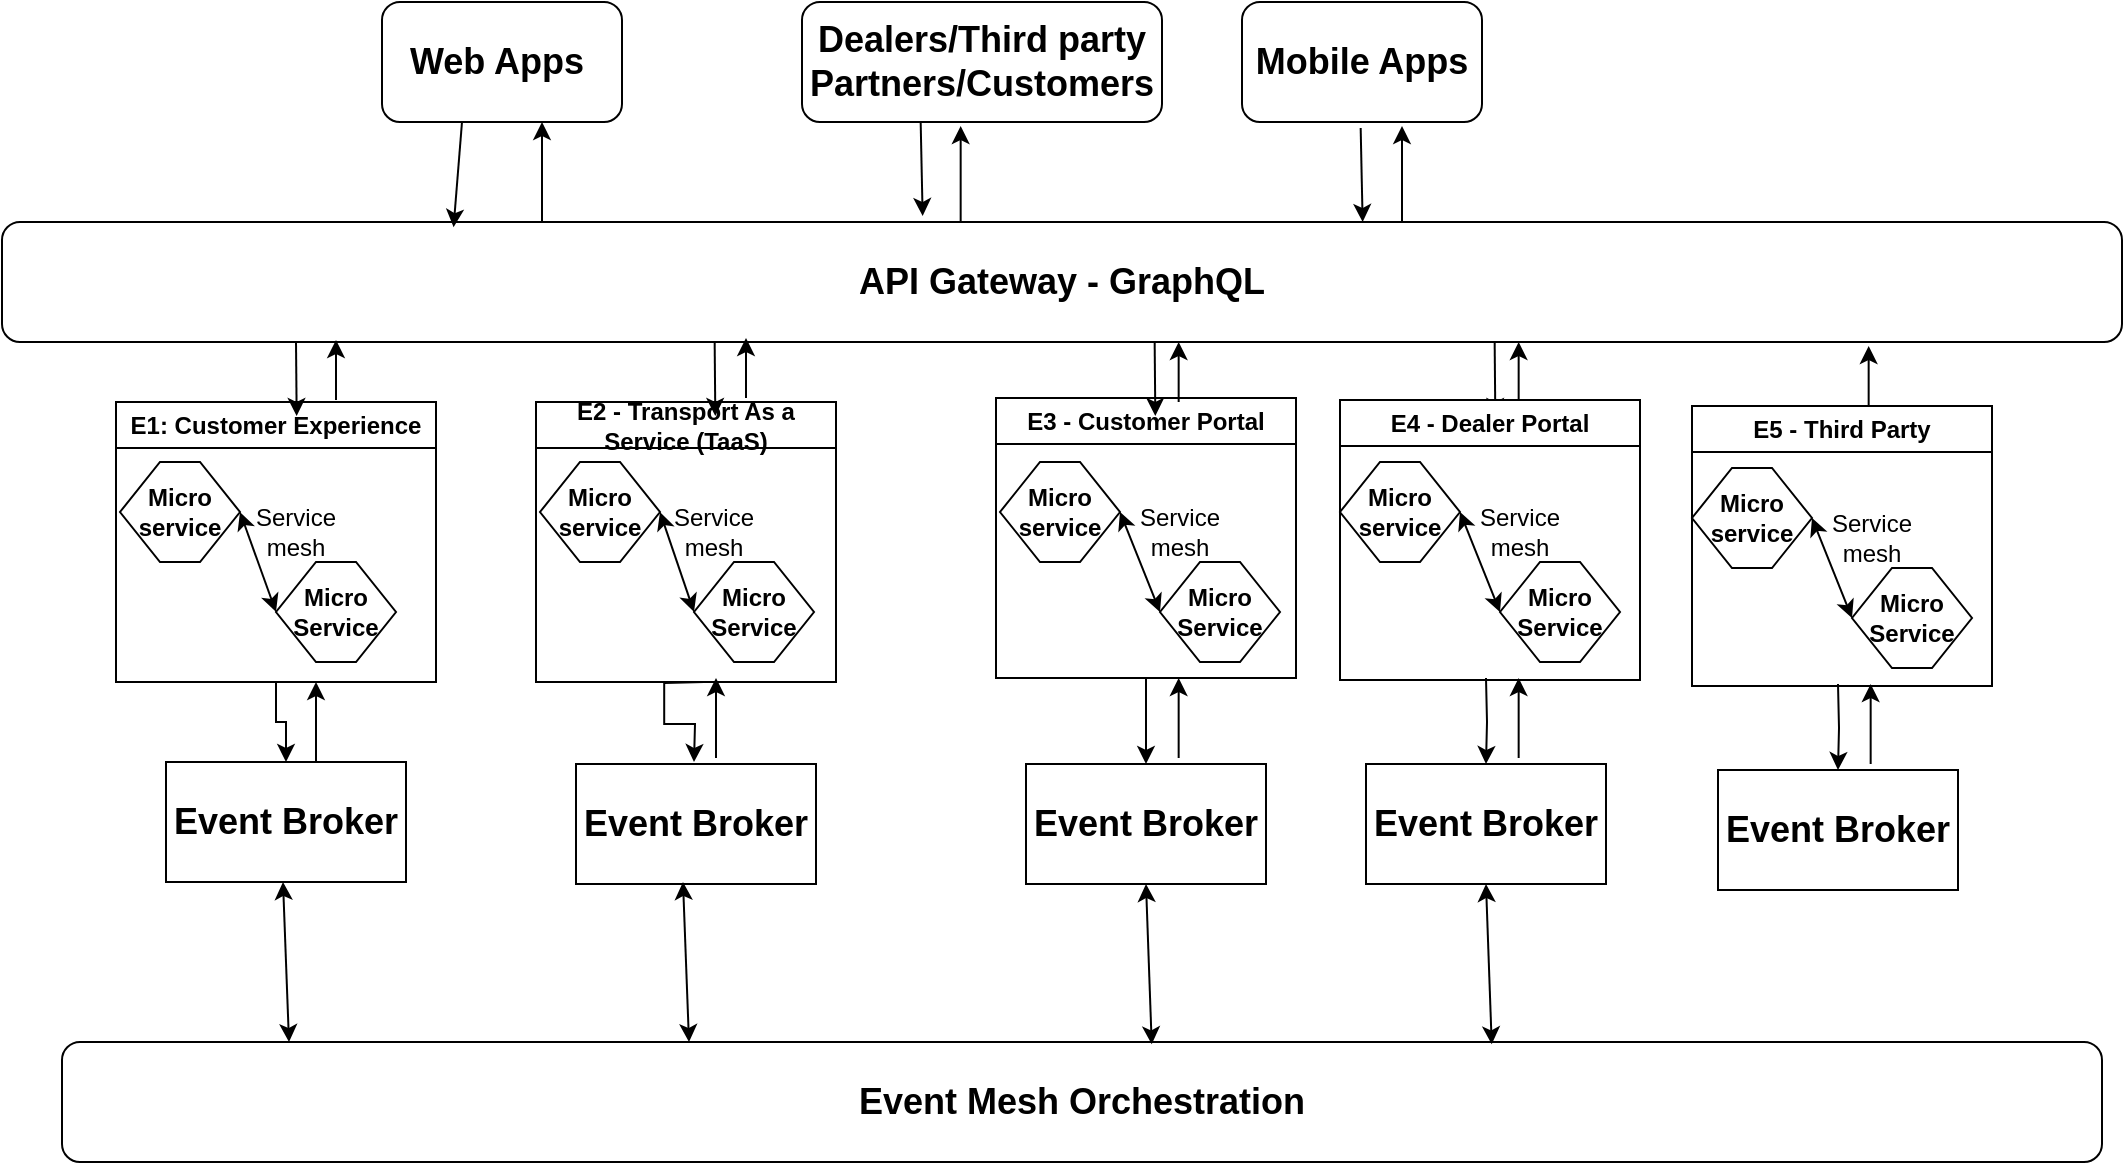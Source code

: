 <mxfile version="20.6.2" type="github">
  <diagram name="Page-1" id="1HI9dfpJcafJoC80jGmo">
    <mxGraphModel dx="2057" dy="452" grid="1" gridSize="10" guides="1" tooltips="1" connect="1" arrows="1" fold="1" page="1" pageScale="1" pageWidth="850" pageHeight="1100" math="0" shadow="0">
      <root>
        <mxCell id="0" />
        <mxCell id="1" parent="0" />
        <mxCell id="b9gszXVMno1NXKM0P90B-1" value="&lt;b&gt;&lt;font style=&quot;font-size: 18px;&quot;&gt;API Gateway - GraphQL&lt;/font&gt;&lt;/b&gt;" style="rounded=1;whiteSpace=wrap;html=1;" parent="1" vertex="1">
          <mxGeometry x="-50" y="170" width="1060" height="60" as="geometry" />
        </mxCell>
        <mxCell id="b9gszXVMno1NXKM0P90B-2" value="&lt;b&gt;&lt;font style=&quot;font-size: 18px;&quot;&gt;Web Apps&amp;nbsp;&lt;/font&gt;&lt;/b&gt;" style="rounded=1;whiteSpace=wrap;html=1;" parent="1" vertex="1">
          <mxGeometry x="140" y="60" width="120" height="60" as="geometry" />
        </mxCell>
        <mxCell id="b9gszXVMno1NXKM0P90B-3" value="&lt;font style=&quot;font-size: 18px;&quot;&gt;&lt;b&gt;Dealers/Third party Partners/Customers&lt;/b&gt;&lt;/font&gt;" style="rounded=1;whiteSpace=wrap;html=1;" parent="1" vertex="1">
          <mxGeometry x="350" y="60" width="180" height="60" as="geometry" />
        </mxCell>
        <mxCell id="b9gszXVMno1NXKM0P90B-4" value="&lt;b&gt;&lt;font style=&quot;font-size: 18px;&quot;&gt;Mobile Apps&lt;/font&gt;&lt;/b&gt;" style="rounded=1;whiteSpace=wrap;html=1;" parent="1" vertex="1">
          <mxGeometry x="570" y="60" width="120" height="60" as="geometry" />
        </mxCell>
        <mxCell id="b9gszXVMno1NXKM0P90B-5" value="" style="edgeStyle=orthogonalEdgeStyle;rounded=0;orthogonalLoop=1;jettySize=auto;html=1;" parent="1" source="b9gszXVMno1NXKM0P90B-6" target="b9gszXVMno1NXKM0P90B-16" edge="1">
          <mxGeometry relative="1" as="geometry" />
        </mxCell>
        <mxCell id="b9gszXVMno1NXKM0P90B-6" value="E1: Customer Experience" style="swimlane;whiteSpace=wrap;html=1;" parent="1" vertex="1">
          <mxGeometry x="7" y="260" width="160" height="140" as="geometry" />
        </mxCell>
        <mxCell id="b9gszXVMno1NXKM0P90B-7" value="&lt;b&gt;Micro&lt;br&gt;service&lt;/b&gt;" style="shape=hexagon;perimeter=hexagonPerimeter2;whiteSpace=wrap;html=1;fixedSize=1;" parent="b9gszXVMno1NXKM0P90B-6" vertex="1">
          <mxGeometry x="2" y="30" width="60" height="50" as="geometry" />
        </mxCell>
        <mxCell id="b9gszXVMno1NXKM0P90B-8" value="&lt;b&gt;Micro&lt;br&gt;Service&lt;/b&gt;" style="shape=hexagon;perimeter=hexagonPerimeter2;whiteSpace=wrap;html=1;fixedSize=1;" parent="b9gszXVMno1NXKM0P90B-6" vertex="1">
          <mxGeometry x="80" y="80" width="60" height="50" as="geometry" />
        </mxCell>
        <mxCell id="b9gszXVMno1NXKM0P90B-9" value="" style="endArrow=classic;startArrow=classic;html=1;rounded=0;exitX=1;exitY=0.5;exitDx=0;exitDy=0;entryX=0;entryY=0.5;entryDx=0;entryDy=0;" parent="b9gszXVMno1NXKM0P90B-6" source="b9gszXVMno1NXKM0P90B-7" target="b9gszXVMno1NXKM0P90B-8" edge="1">
          <mxGeometry width="50" height="50" relative="1" as="geometry">
            <mxPoint x="70" y="50" as="sourcePoint" />
            <mxPoint x="80" y="90" as="targetPoint" />
          </mxGeometry>
        </mxCell>
        <mxCell id="b9gszXVMno1NXKM0P90B-10" value="Service mesh" style="text;html=1;strokeColor=none;fillColor=none;align=center;verticalAlign=middle;whiteSpace=wrap;rounded=0;" parent="b9gszXVMno1NXKM0P90B-6" vertex="1">
          <mxGeometry x="60" y="50" width="60" height="30" as="geometry" />
        </mxCell>
        <mxCell id="b9gszXVMno1NXKM0P90B-11" value="" style="edgeStyle=orthogonalEdgeStyle;rounded=0;orthogonalLoop=1;jettySize=auto;html=1;" parent="1" edge="1">
          <mxGeometry relative="1" as="geometry">
            <mxPoint x="301.067" y="400" as="sourcePoint" />
            <mxPoint x="296" y="440" as="targetPoint" />
          </mxGeometry>
        </mxCell>
        <mxCell id="b9gszXVMno1NXKM0P90B-12" value="E2 - Transport As a Service (TaaS)" style="swimlane;whiteSpace=wrap;html=1;" parent="1" vertex="1">
          <mxGeometry x="217" y="260" width="150" height="140" as="geometry" />
        </mxCell>
        <mxCell id="b9gszXVMno1NXKM0P90B-13" value="" style="edgeStyle=orthogonalEdgeStyle;rounded=0;orthogonalLoop=1;jettySize=auto;html=1;" parent="1" source="b9gszXVMno1NXKM0P90B-14" target="b9gszXVMno1NXKM0P90B-18" edge="1">
          <mxGeometry relative="1" as="geometry" />
        </mxCell>
        <mxCell id="b9gszXVMno1NXKM0P90B-14" value="E3 - Customer Portal" style="swimlane;whiteSpace=wrap;html=1;" parent="1" vertex="1">
          <mxGeometry x="447" y="258" width="150" height="140" as="geometry" />
        </mxCell>
        <mxCell id="b9gszXVMno1NXKM0P90B-15" value="&lt;b&gt;&lt;font style=&quot;font-size: 18px;&quot;&gt;Event Mesh Orchestration&lt;/font&gt;&lt;/b&gt;" style="rounded=1;whiteSpace=wrap;html=1;" parent="1" vertex="1">
          <mxGeometry x="-20" y="580" width="1020" height="60" as="geometry" />
        </mxCell>
        <mxCell id="b9gszXVMno1NXKM0P90B-16" value="&lt;b&gt;&lt;font style=&quot;font-size: 18px;&quot;&gt;Event Broker&lt;/font&gt;&lt;/b&gt;" style="rounded=0;whiteSpace=wrap;html=1;" parent="1" vertex="1">
          <mxGeometry x="32" y="440" width="120" height="60" as="geometry" />
        </mxCell>
        <mxCell id="b9gszXVMno1NXKM0P90B-17" value="&lt;b&gt;&lt;font style=&quot;font-size: 18px;&quot;&gt;Event Broker&lt;/font&gt;&lt;/b&gt;" style="rounded=0;whiteSpace=wrap;html=1;" parent="1" vertex="1">
          <mxGeometry x="237" y="441" width="120" height="60" as="geometry" />
        </mxCell>
        <mxCell id="b9gszXVMno1NXKM0P90B-18" value="&lt;b&gt;&lt;font style=&quot;font-size: 18px;&quot;&gt;Event Broker&lt;/font&gt;&lt;/b&gt;" style="rounded=0;whiteSpace=wrap;html=1;" parent="1" vertex="1">
          <mxGeometry x="462" y="441" width="120" height="60" as="geometry" />
        </mxCell>
        <mxCell id="b9gszXVMno1NXKM0P90B-19" value="" style="endArrow=classic;html=1;rounded=0;entryX=0.213;entryY=0.043;entryDx=0;entryDy=0;entryPerimeter=0;" parent="1" target="b9gszXVMno1NXKM0P90B-1" edge="1">
          <mxGeometry width="50" height="50" relative="1" as="geometry">
            <mxPoint x="180" y="120" as="sourcePoint" />
            <mxPoint x="170" y="180.78" as="targetPoint" />
          </mxGeometry>
        </mxCell>
        <mxCell id="b9gszXVMno1NXKM0P90B-20" value="" style="endArrow=classic;html=1;rounded=0;exitX=0.5;exitY=1;exitDx=0;exitDy=0;entryX=0.138;entryY=-0.043;entryDx=0;entryDy=0;entryPerimeter=0;" parent="1" edge="1">
          <mxGeometry width="50" height="50" relative="1" as="geometry">
            <mxPoint x="409.33" y="120" as="sourcePoint" />
            <mxPoint x="410.33" y="167" as="targetPoint" />
          </mxGeometry>
        </mxCell>
        <mxCell id="b9gszXVMno1NXKM0P90B-21" value="" style="endArrow=classic;html=1;rounded=0;exitX=0.5;exitY=1;exitDx=0;exitDy=0;entryX=0.138;entryY=-0.043;entryDx=0;entryDy=0;entryPerimeter=0;" parent="1" edge="1">
          <mxGeometry width="50" height="50" relative="1" as="geometry">
            <mxPoint x="629.33" y="123" as="sourcePoint" />
            <mxPoint x="630.33" y="170" as="targetPoint" />
          </mxGeometry>
        </mxCell>
        <mxCell id="b9gszXVMno1NXKM0P90B-22" value="" style="endArrow=classic;html=1;rounded=0;entryX=0.138;entryY=-0.043;entryDx=0;entryDy=0;entryPerimeter=0;" parent="1" edge="1">
          <mxGeometry width="50" height="50" relative="1" as="geometry">
            <mxPoint x="97" y="230" as="sourcePoint" />
            <mxPoint x="97.33" y="267" as="targetPoint" />
          </mxGeometry>
        </mxCell>
        <mxCell id="b9gszXVMno1NXKM0P90B-23" value="" style="endArrow=classic;html=1;rounded=0;entryX=0.138;entryY=-0.043;entryDx=0;entryDy=0;entryPerimeter=0;" parent="1" edge="1">
          <mxGeometry width="50" height="50" relative="1" as="geometry">
            <mxPoint x="306.33" y="230" as="sourcePoint" />
            <mxPoint x="306.66" y="267" as="targetPoint" />
          </mxGeometry>
        </mxCell>
        <mxCell id="b9gszXVMno1NXKM0P90B-24" value="" style="endArrow=classic;html=1;rounded=0;entryX=0.138;entryY=-0.043;entryDx=0;entryDy=0;entryPerimeter=0;" parent="1" edge="1">
          <mxGeometry width="50" height="50" relative="1" as="geometry">
            <mxPoint x="526.33" y="230" as="sourcePoint" />
            <mxPoint x="526.66" y="267" as="targetPoint" />
          </mxGeometry>
        </mxCell>
        <mxCell id="b9gszXVMno1NXKM0P90B-25" value="" style="endArrow=classic;html=1;rounded=0;entryX=0.178;entryY=-0.016;entryDx=0;entryDy=0;entryPerimeter=0;" parent="1" edge="1">
          <mxGeometry width="50" height="50" relative="1" as="geometry">
            <mxPoint x="220" y="170" as="sourcePoint" />
            <mxPoint x="220" y="120" as="targetPoint" />
          </mxGeometry>
        </mxCell>
        <mxCell id="b9gszXVMno1NXKM0P90B-26" value="" style="endArrow=classic;html=1;rounded=0;entryX=0.178;entryY=-0.016;entryDx=0;entryDy=0;entryPerimeter=0;exitX=0.17;exitY=-0.03;exitDx=0;exitDy=0;exitPerimeter=0;" parent="1" edge="1">
          <mxGeometry width="50" height="50" relative="1" as="geometry">
            <mxPoint x="429.33" y="170" as="sourcePoint" />
            <mxPoint x="429.33" y="122" as="targetPoint" />
          </mxGeometry>
        </mxCell>
        <mxCell id="b9gszXVMno1NXKM0P90B-27" value="" style="endArrow=classic;html=1;rounded=0;entryX=0.178;entryY=-0.016;entryDx=0;entryDy=0;entryPerimeter=0;exitX=0.17;exitY=-0.03;exitDx=0;exitDy=0;exitPerimeter=0;" parent="1" edge="1">
          <mxGeometry width="50" height="50" relative="1" as="geometry">
            <mxPoint x="650" y="170" as="sourcePoint" />
            <mxPoint x="650" y="122" as="targetPoint" />
          </mxGeometry>
        </mxCell>
        <mxCell id="b9gszXVMno1NXKM0P90B-28" value="&lt;b&gt;Micro&lt;br&gt;service&lt;/b&gt;" style="shape=hexagon;perimeter=hexagonPerimeter2;whiteSpace=wrap;html=1;fixedSize=1;" parent="1" vertex="1">
          <mxGeometry x="219" y="290" width="60" height="50" as="geometry" />
        </mxCell>
        <mxCell id="b9gszXVMno1NXKM0P90B-29" value="&lt;b&gt;Micro&lt;br&gt;Service&lt;/b&gt;" style="shape=hexagon;perimeter=hexagonPerimeter2;whiteSpace=wrap;html=1;fixedSize=1;" parent="1" vertex="1">
          <mxGeometry x="296" y="340" width="60" height="50" as="geometry" />
        </mxCell>
        <mxCell id="b9gszXVMno1NXKM0P90B-30" value="" style="endArrow=classic;startArrow=classic;html=1;rounded=0;exitX=1;exitY=0.5;exitDx=0;exitDy=0;entryX=0;entryY=0.5;entryDx=0;entryDy=0;" parent="1" source="b9gszXVMno1NXKM0P90B-28" target="b9gszXVMno1NXKM0P90B-29" edge="1">
          <mxGeometry width="50" height="50" relative="1" as="geometry">
            <mxPoint x="286" y="310" as="sourcePoint" />
            <mxPoint x="296" y="350" as="targetPoint" />
          </mxGeometry>
        </mxCell>
        <mxCell id="b9gszXVMno1NXKM0P90B-31" value="Service mesh" style="text;html=1;strokeColor=none;fillColor=none;align=center;verticalAlign=middle;whiteSpace=wrap;rounded=0;" parent="1" vertex="1">
          <mxGeometry x="276" y="310" width="60" height="30" as="geometry" />
        </mxCell>
        <mxCell id="b9gszXVMno1NXKM0P90B-32" value="&lt;b&gt;Micro&lt;br&gt;service&lt;/b&gt;" style="shape=hexagon;perimeter=hexagonPerimeter2;whiteSpace=wrap;html=1;fixedSize=1;" parent="1" vertex="1">
          <mxGeometry x="449" y="290" width="60" height="50" as="geometry" />
        </mxCell>
        <mxCell id="b9gszXVMno1NXKM0P90B-33" value="&lt;b&gt;Micro&lt;br&gt;Service&lt;/b&gt;" style="shape=hexagon;perimeter=hexagonPerimeter2;whiteSpace=wrap;html=1;fixedSize=1;" parent="1" vertex="1">
          <mxGeometry x="529" y="340" width="60" height="50" as="geometry" />
        </mxCell>
        <mxCell id="b9gszXVMno1NXKM0P90B-34" value="" style="endArrow=classic;startArrow=classic;html=1;rounded=0;exitX=1;exitY=0.5;exitDx=0;exitDy=0;entryX=0;entryY=0.5;entryDx=0;entryDy=0;" parent="1" source="b9gszXVMno1NXKM0P90B-32" target="b9gszXVMno1NXKM0P90B-33" edge="1">
          <mxGeometry width="50" height="50" relative="1" as="geometry">
            <mxPoint x="519" y="310" as="sourcePoint" />
            <mxPoint x="529" y="350" as="targetPoint" />
          </mxGeometry>
        </mxCell>
        <mxCell id="b9gszXVMno1NXKM0P90B-35" value="Service mesh" style="text;html=1;strokeColor=none;fillColor=none;align=center;verticalAlign=middle;whiteSpace=wrap;rounded=0;" parent="1" vertex="1">
          <mxGeometry x="509" y="310" width="60" height="30" as="geometry" />
        </mxCell>
        <mxCell id="b9gszXVMno1NXKM0P90B-36" value="" style="endArrow=classic;startArrow=classic;html=1;rounded=0;entryX=0.5;entryY=1;entryDx=0;entryDy=0;exitX=0.803;exitY=0.019;exitDx=0;exitDy=0;exitPerimeter=0;" parent="1" target="b9gszXVMno1NXKM0P90B-18" edge="1">
          <mxGeometry width="50" height="50" relative="1" as="geometry">
            <mxPoint x="524.86" y="581.14" as="sourcePoint" />
            <mxPoint x="377" y="420" as="targetPoint" />
          </mxGeometry>
        </mxCell>
        <mxCell id="b9gszXVMno1NXKM0P90B-37" value="" style="endArrow=classic;startArrow=classic;html=1;rounded=0;entryX=0.5;entryY=1;entryDx=0;entryDy=0;exitX=0.803;exitY=0.019;exitDx=0;exitDy=0;exitPerimeter=0;" parent="1" edge="1">
          <mxGeometry width="50" height="50" relative="1" as="geometry">
            <mxPoint x="293.5" y="580" as="sourcePoint" />
            <mxPoint x="290.5" y="500" as="targetPoint" />
          </mxGeometry>
        </mxCell>
        <mxCell id="b9gszXVMno1NXKM0P90B-38" value="" style="endArrow=classic;startArrow=classic;html=1;rounded=0;entryX=0.5;entryY=1;entryDx=0;entryDy=0;exitX=0.803;exitY=0.019;exitDx=0;exitDy=0;exitPerimeter=0;" parent="1" edge="1">
          <mxGeometry width="50" height="50" relative="1" as="geometry">
            <mxPoint x="93.5" y="580" as="sourcePoint" />
            <mxPoint x="90.5" y="500" as="targetPoint" />
          </mxGeometry>
        </mxCell>
        <mxCell id="b9gszXVMno1NXKM0P90B-39" value="" style="endArrow=classic;html=1;rounded=0;entryX=0.178;entryY=-0.016;entryDx=0;entryDy=0;entryPerimeter=0;" parent="1" edge="1">
          <mxGeometry width="50" height="50" relative="1" as="geometry">
            <mxPoint x="117" y="259" as="sourcePoint" />
            <mxPoint x="117" y="229" as="targetPoint" />
          </mxGeometry>
        </mxCell>
        <mxCell id="b9gszXVMno1NXKM0P90B-40" value="" style="endArrow=classic;html=1;rounded=0;entryX=0.178;entryY=-0.016;entryDx=0;entryDy=0;entryPerimeter=0;" parent="1" edge="1">
          <mxGeometry width="50" height="50" relative="1" as="geometry">
            <mxPoint x="322" y="258" as="sourcePoint" />
            <mxPoint x="322" y="228" as="targetPoint" />
          </mxGeometry>
        </mxCell>
        <mxCell id="b9gszXVMno1NXKM0P90B-41" value="" style="endArrow=classic;html=1;rounded=0;entryX=0.178;entryY=-0.016;entryDx=0;entryDy=0;entryPerimeter=0;" parent="1" edge="1">
          <mxGeometry width="50" height="50" relative="1" as="geometry">
            <mxPoint x="538.33" y="260" as="sourcePoint" />
            <mxPoint x="538.33" y="230" as="targetPoint" />
          </mxGeometry>
        </mxCell>
        <mxCell id="b9gszXVMno1NXKM0P90B-42" value="" style="endArrow=classic;html=1;rounded=0;" parent="1" edge="1">
          <mxGeometry width="50" height="50" relative="1" as="geometry">
            <mxPoint x="107" y="440" as="sourcePoint" />
            <mxPoint x="107" y="400" as="targetPoint" />
          </mxGeometry>
        </mxCell>
        <mxCell id="b9gszXVMno1NXKM0P90B-43" value="" style="endArrow=classic;html=1;rounded=0;" parent="1" edge="1">
          <mxGeometry width="50" height="50" relative="1" as="geometry">
            <mxPoint x="307" y="438" as="sourcePoint" />
            <mxPoint x="307" y="398" as="targetPoint" />
          </mxGeometry>
        </mxCell>
        <mxCell id="b9gszXVMno1NXKM0P90B-44" value="" style="endArrow=classic;html=1;rounded=0;" parent="1" edge="1">
          <mxGeometry width="50" height="50" relative="1" as="geometry">
            <mxPoint x="538.33" y="438" as="sourcePoint" />
            <mxPoint x="538.33" y="398" as="targetPoint" />
          </mxGeometry>
        </mxCell>
        <mxCell id="b9gszXVMno1NXKM0P90B-58" value="" style="edgeStyle=orthogonalEdgeStyle;rounded=0;orthogonalLoop=1;jettySize=auto;html=1;" parent="1" target="b9gszXVMno1NXKM0P90B-59" edge="1">
          <mxGeometry relative="1" as="geometry">
            <mxPoint x="692" y="398" as="sourcePoint" />
          </mxGeometry>
        </mxCell>
        <mxCell id="b9gszXVMno1NXKM0P90B-59" value="&lt;b&gt;&lt;font style=&quot;font-size: 18px;&quot;&gt;Event Broker&lt;/font&gt;&lt;/b&gt;" style="rounded=0;whiteSpace=wrap;html=1;" parent="1" vertex="1">
          <mxGeometry x="632" y="441" width="120" height="60" as="geometry" />
        </mxCell>
        <mxCell id="b9gszXVMno1NXKM0P90B-60" value="" style="endArrow=classic;html=1;rounded=0;entryX=0.138;entryY=-0.043;entryDx=0;entryDy=0;entryPerimeter=0;" parent="1" edge="1">
          <mxGeometry width="50" height="50" relative="1" as="geometry">
            <mxPoint x="696.33" y="230" as="sourcePoint" />
            <mxPoint x="696.66" y="267" as="targetPoint" />
          </mxGeometry>
        </mxCell>
        <mxCell id="b9gszXVMno1NXKM0P90B-61" value="&lt;b&gt;Micro&lt;br&gt;service&lt;/b&gt;" style="shape=hexagon;perimeter=hexagonPerimeter2;whiteSpace=wrap;html=1;fixedSize=1;" parent="1" vertex="1">
          <mxGeometry x="619" y="290" width="60" height="50" as="geometry" />
        </mxCell>
        <mxCell id="b9gszXVMno1NXKM0P90B-62" value="&lt;b&gt;Micro&lt;br&gt;Service&lt;/b&gt;" style="shape=hexagon;perimeter=hexagonPerimeter2;whiteSpace=wrap;html=1;fixedSize=1;" parent="1" vertex="1">
          <mxGeometry x="699" y="340" width="60" height="50" as="geometry" />
        </mxCell>
        <mxCell id="b9gszXVMno1NXKM0P90B-63" value="" style="endArrow=classic;startArrow=classic;html=1;rounded=0;exitX=1;exitY=0.5;exitDx=0;exitDy=0;entryX=0;entryY=0.5;entryDx=0;entryDy=0;" parent="1" source="b9gszXVMno1NXKM0P90B-61" target="b9gszXVMno1NXKM0P90B-62" edge="1">
          <mxGeometry width="50" height="50" relative="1" as="geometry">
            <mxPoint x="689" y="310" as="sourcePoint" />
            <mxPoint x="699" y="350" as="targetPoint" />
          </mxGeometry>
        </mxCell>
        <mxCell id="b9gszXVMno1NXKM0P90B-64" value="Service mesh" style="text;html=1;strokeColor=none;fillColor=none;align=center;verticalAlign=middle;whiteSpace=wrap;rounded=0;" parent="1" vertex="1">
          <mxGeometry x="679" y="310" width="60" height="30" as="geometry" />
        </mxCell>
        <mxCell id="b9gszXVMno1NXKM0P90B-65" value="" style="endArrow=classic;startArrow=classic;html=1;rounded=0;entryX=0.5;entryY=1;entryDx=0;entryDy=0;exitX=0.803;exitY=0.019;exitDx=0;exitDy=0;exitPerimeter=0;" parent="1" target="b9gszXVMno1NXKM0P90B-59" edge="1">
          <mxGeometry width="50" height="50" relative="1" as="geometry">
            <mxPoint x="694.86" y="581.14" as="sourcePoint" />
            <mxPoint x="547" y="420" as="targetPoint" />
          </mxGeometry>
        </mxCell>
        <mxCell id="b9gszXVMno1NXKM0P90B-66" value="" style="endArrow=classic;html=1;rounded=0;entryX=0.178;entryY=-0.016;entryDx=0;entryDy=0;entryPerimeter=0;" parent="1" edge="1">
          <mxGeometry width="50" height="50" relative="1" as="geometry">
            <mxPoint x="708.33" y="260" as="sourcePoint" />
            <mxPoint x="708.33" y="230" as="targetPoint" />
          </mxGeometry>
        </mxCell>
        <mxCell id="b9gszXVMno1NXKM0P90B-67" value="" style="endArrow=classic;html=1;rounded=0;" parent="1" edge="1">
          <mxGeometry width="50" height="50" relative="1" as="geometry">
            <mxPoint x="708.33" y="438" as="sourcePoint" />
            <mxPoint x="708.33" y="398" as="targetPoint" />
          </mxGeometry>
        </mxCell>
        <mxCell id="b9gszXVMno1NXKM0P90B-68" value="E4 - Dealer Portal" style="swimlane;whiteSpace=wrap;html=1;" parent="1" vertex="1">
          <mxGeometry x="619" y="259" width="150" height="140" as="geometry" />
        </mxCell>
        <mxCell id="b9gszXVMno1NXKM0P90B-73" value="" style="edgeStyle=orthogonalEdgeStyle;rounded=0;orthogonalLoop=1;jettySize=auto;html=1;" parent="1" target="b9gszXVMno1NXKM0P90B-74" edge="1">
          <mxGeometry relative="1" as="geometry">
            <mxPoint x="868" y="401" as="sourcePoint" />
          </mxGeometry>
        </mxCell>
        <mxCell id="b9gszXVMno1NXKM0P90B-74" value="&lt;b&gt;&lt;font style=&quot;font-size: 18px;&quot;&gt;Event Broker&lt;/font&gt;&lt;/b&gt;" style="rounded=0;whiteSpace=wrap;html=1;" parent="1" vertex="1">
          <mxGeometry x="808" y="444" width="120" height="60" as="geometry" />
        </mxCell>
        <mxCell id="b9gszXVMno1NXKM0P90B-75" value="&lt;b&gt;Micro&lt;br&gt;service&lt;/b&gt;" style="shape=hexagon;perimeter=hexagonPerimeter2;whiteSpace=wrap;html=1;fixedSize=1;" parent="1" vertex="1">
          <mxGeometry x="795" y="293" width="60" height="50" as="geometry" />
        </mxCell>
        <mxCell id="b9gszXVMno1NXKM0P90B-76" value="&lt;b&gt;Micro&lt;br&gt;Service&lt;/b&gt;" style="shape=hexagon;perimeter=hexagonPerimeter2;whiteSpace=wrap;html=1;fixedSize=1;" parent="1" vertex="1">
          <mxGeometry x="875" y="343" width="60" height="50" as="geometry" />
        </mxCell>
        <mxCell id="b9gszXVMno1NXKM0P90B-77" value="" style="endArrow=classic;startArrow=classic;html=1;rounded=0;exitX=1;exitY=0.5;exitDx=0;exitDy=0;entryX=0;entryY=0.5;entryDx=0;entryDy=0;" parent="1" source="b9gszXVMno1NXKM0P90B-75" target="b9gszXVMno1NXKM0P90B-76" edge="1">
          <mxGeometry width="50" height="50" relative="1" as="geometry">
            <mxPoint x="865" y="313" as="sourcePoint" />
            <mxPoint x="875" y="353" as="targetPoint" />
          </mxGeometry>
        </mxCell>
        <mxCell id="b9gszXVMno1NXKM0P90B-78" value="Service mesh" style="text;html=1;strokeColor=none;fillColor=none;align=center;verticalAlign=middle;whiteSpace=wrap;rounded=0;" parent="1" vertex="1">
          <mxGeometry x="855" y="313" width="60" height="30" as="geometry" />
        </mxCell>
        <mxCell id="b9gszXVMno1NXKM0P90B-79" value="" style="endArrow=classic;html=1;rounded=0;" parent="1" edge="1">
          <mxGeometry width="50" height="50" relative="1" as="geometry">
            <mxPoint x="884.33" y="441" as="sourcePoint" />
            <mxPoint x="884.33" y="401" as="targetPoint" />
          </mxGeometry>
        </mxCell>
        <mxCell id="b9gszXVMno1NXKM0P90B-80" value="E5 - Third Party" style="swimlane;whiteSpace=wrap;html=1;" parent="1" vertex="1">
          <mxGeometry x="795" y="262" width="150" height="140" as="geometry" />
        </mxCell>
        <mxCell id="b9gszXVMno1NXKM0P90B-82" value="" style="endArrow=classic;html=1;rounded=0;entryX=0.178;entryY=-0.016;entryDx=0;entryDy=0;entryPerimeter=0;" parent="1" edge="1">
          <mxGeometry width="50" height="50" relative="1" as="geometry">
            <mxPoint x="883.33" y="262" as="sourcePoint" />
            <mxPoint x="883.33" y="232" as="targetPoint" />
          </mxGeometry>
        </mxCell>
      </root>
    </mxGraphModel>
  </diagram>
</mxfile>
